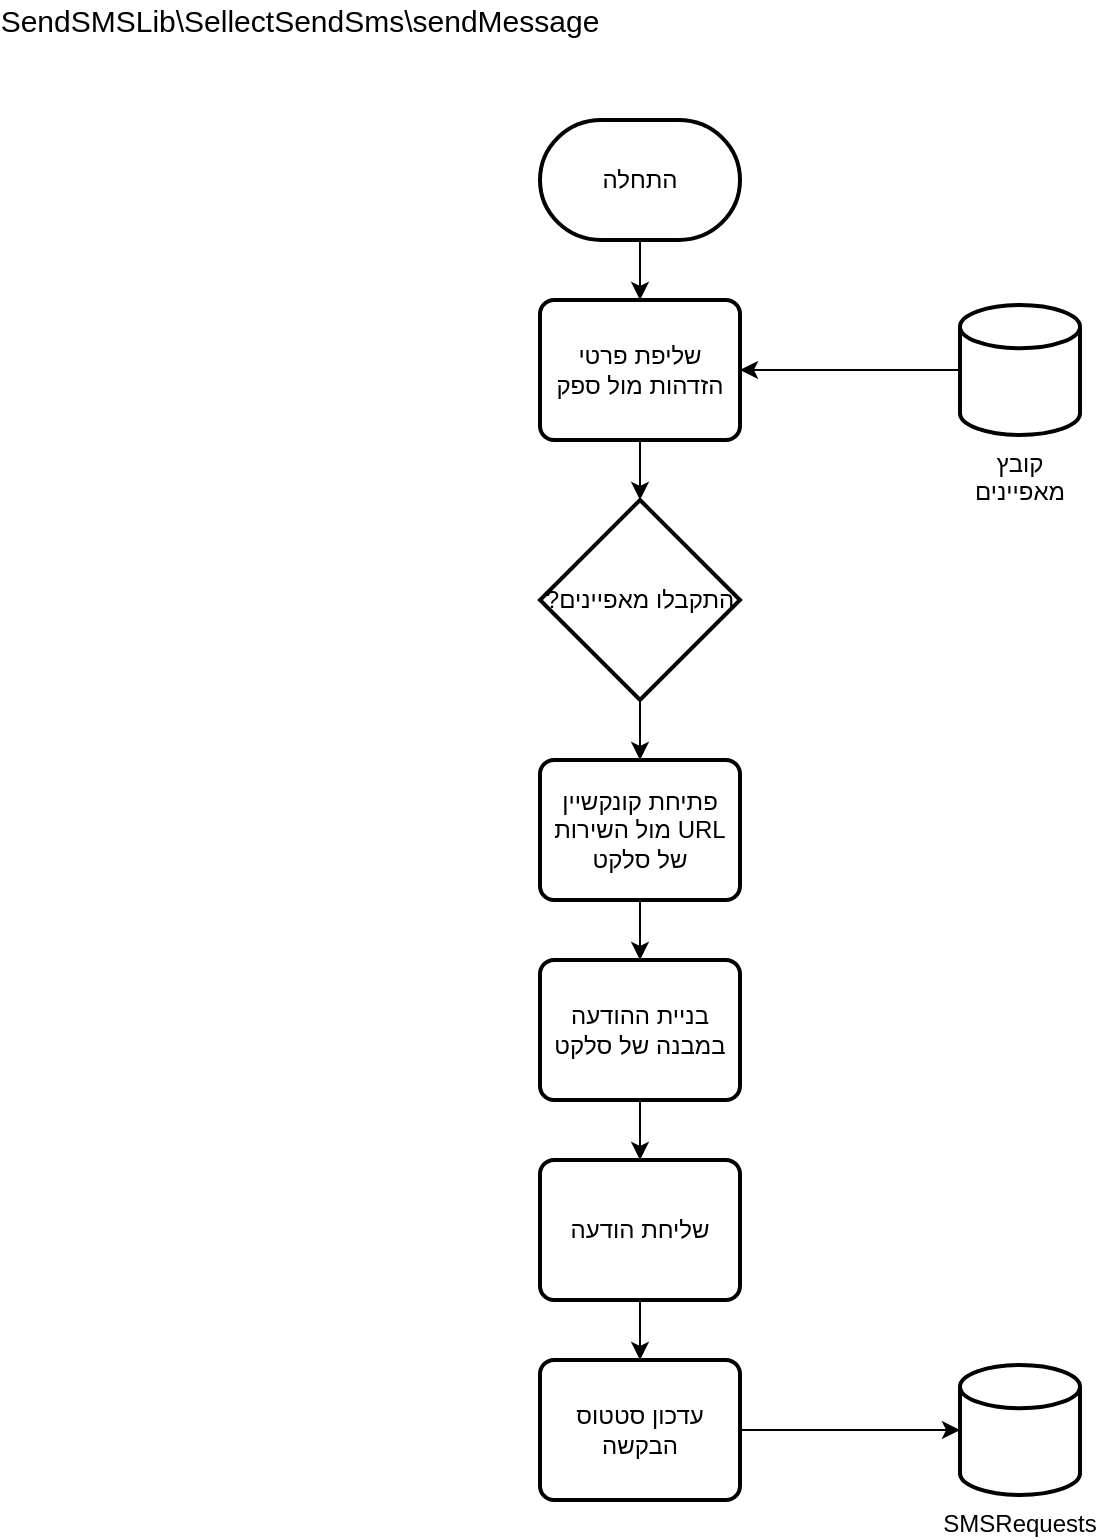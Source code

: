 <mxfile version="10.8.4" type="github"><diagram id="NDyePGVoP6Hqcc2Gr9Ji" name="Page-1"><mxGraphModel dx="544" dy="1864" grid="1" gridSize="10" guides="1" tooltips="1" connect="1" arrows="1" fold="1" page="1" pageScale="1" pageWidth="850" pageHeight="1100" math="0" shadow="0"><root><mxCell id="0"/><mxCell id="1" parent="0"/><mxCell id="mGupG67bbkM2ZKqmyVIW-6" value="" style="edgeStyle=orthogonalEdgeStyle;rounded=0;orthogonalLoop=1;jettySize=auto;html=1;" parent="1" source="mGupG67bbkM2ZKqmyVIW-1" target="mGupG67bbkM2ZKqmyVIW-2" edge="1"><mxGeometry relative="1" as="geometry"/></mxCell><mxCell id="mGupG67bbkM2ZKqmyVIW-1" value="התחלה" style="strokeWidth=2;html=1;shape=mxgraph.flowchart.terminator;whiteSpace=wrap;" parent="1" vertex="1"><mxGeometry x="1130" y="-420" width="100" height="60" as="geometry"/></mxCell><mxCell id="beqC7rv-uSqJYyoSAOYn-1" value="" style="edgeStyle=orthogonalEdgeStyle;rounded=0;orthogonalLoop=1;jettySize=auto;html=1;" edge="1" parent="1" source="mGupG67bbkM2ZKqmyVIW-2" target="mGupG67bbkM2ZKqmyVIW-7"><mxGeometry relative="1" as="geometry"/></mxCell><mxCell id="mGupG67bbkM2ZKqmyVIW-2" value="שליפת פרטי הזדהות מול ספק" style="rounded=1;whiteSpace=wrap;html=1;absoluteArcSize=1;arcSize=14;strokeWidth=2;textDirection=rtl;" parent="1" vertex="1"><mxGeometry x="1130" y="-330" width="100" height="70" as="geometry"/></mxCell><mxCell id="mGupG67bbkM2ZKqmyVIW-5" value="" style="edgeStyle=orthogonalEdgeStyle;rounded=0;orthogonalLoop=1;jettySize=auto;html=1;entryX=1;entryY=0.5;entryDx=0;entryDy=0;" parent="1" source="mGupG67bbkM2ZKqmyVIW-3" target="mGupG67bbkM2ZKqmyVIW-2" edge="1"><mxGeometry relative="1" as="geometry"><mxPoint x="1260" y="-295" as="targetPoint"/></mxGeometry></mxCell><mxCell id="mGupG67bbkM2ZKqmyVIW-3" value="קובץ מאפיינים" style="strokeWidth=2;html=1;shape=mxgraph.flowchart.database;whiteSpace=wrap;fontSize=12;verticalAlign=top;labelPosition=center;verticalLabelPosition=bottom;align=center;" parent="1" vertex="1"><mxGeometry x="1340" y="-327.5" width="60" height="65" as="geometry"/></mxCell><mxCell id="beqC7rv-uSqJYyoSAOYn-3" value="" style="edgeStyle=orthogonalEdgeStyle;rounded=0;orthogonalLoop=1;jettySize=auto;html=1;" edge="1" parent="1" source="mGupG67bbkM2ZKqmyVIW-7" target="beqC7rv-uSqJYyoSAOYn-2"><mxGeometry relative="1" as="geometry"/></mxCell><mxCell id="mGupG67bbkM2ZKqmyVIW-7" value="התקבלו מאפיינים?&lt;br&gt;" style="strokeWidth=2;html=1;shape=mxgraph.flowchart.decision;whiteSpace=wrap;textDirection=rtl;" parent="1" vertex="1"><mxGeometry x="1130" y="-230" width="100" height="100" as="geometry"/></mxCell><mxCell id="beqC7rv-uSqJYyoSAOYn-5" value="" style="edgeStyle=orthogonalEdgeStyle;rounded=0;orthogonalLoop=1;jettySize=auto;html=1;" edge="1" parent="1" source="beqC7rv-uSqJYyoSAOYn-2" target="beqC7rv-uSqJYyoSAOYn-4"><mxGeometry relative="1" as="geometry"/></mxCell><mxCell id="beqC7rv-uSqJYyoSAOYn-2" value="&lt;span lang=&quot;HE&quot; dir=&quot;RTL&quot;&gt;פתיחת קונקשיין &lt;/span&gt;&lt;span&gt;URL&lt;/span&gt;&lt;span lang=&quot;HE&quot; dir=&quot;RTL&quot;&gt; מול השירות של סלקט&lt;/span&gt;" style="rounded=1;whiteSpace=wrap;html=1;absoluteArcSize=1;arcSize=14;strokeWidth=2;textDirection=rtl;" vertex="1" parent="1"><mxGeometry x="1130" y="-100" width="100" height="70" as="geometry"/></mxCell><mxCell id="beqC7rv-uSqJYyoSAOYn-7" value="" style="edgeStyle=orthogonalEdgeStyle;rounded=0;orthogonalLoop=1;jettySize=auto;html=1;" edge="1" parent="1" source="beqC7rv-uSqJYyoSAOYn-4" target="beqC7rv-uSqJYyoSAOYn-6"><mxGeometry relative="1" as="geometry"/></mxCell><mxCell id="beqC7rv-uSqJYyoSAOYn-4" value="&lt;span lang=&quot;HE&quot; dir=&quot;RTL&quot;&gt;בניית ההודעה במבנה של סלקט&lt;/span&gt;&lt;br&gt;" style="rounded=1;whiteSpace=wrap;html=1;absoluteArcSize=1;arcSize=14;strokeWidth=2;textDirection=rtl;" vertex="1" parent="1"><mxGeometry x="1130" width="100" height="70" as="geometry"/></mxCell><mxCell id="beqC7rv-uSqJYyoSAOYn-9" value="" style="edgeStyle=orthogonalEdgeStyle;rounded=0;orthogonalLoop=1;jettySize=auto;html=1;" edge="1" parent="1" source="beqC7rv-uSqJYyoSAOYn-6" target="beqC7rv-uSqJYyoSAOYn-8"><mxGeometry relative="1" as="geometry"/></mxCell><mxCell id="beqC7rv-uSqJYyoSAOYn-6" value="&lt;span lang=&quot;HE&quot; dir=&quot;RTL&quot;&gt;שליחת הודעה&lt;/span&gt;&lt;br&gt;" style="rounded=1;whiteSpace=wrap;html=1;absoluteArcSize=1;arcSize=14;strokeWidth=2;textDirection=rtl;" vertex="1" parent="1"><mxGeometry x="1130" y="100" width="100" height="70" as="geometry"/></mxCell><mxCell id="beqC7rv-uSqJYyoSAOYn-14" style="edgeStyle=orthogonalEdgeStyle;rounded=0;orthogonalLoop=1;jettySize=auto;html=1;entryX=0;entryY=0.5;entryDx=0;entryDy=0;entryPerimeter=0;fontSize=15;" edge="1" parent="1" source="beqC7rv-uSqJYyoSAOYn-8" target="beqC7rv-uSqJYyoSAOYn-11"><mxGeometry relative="1" as="geometry"/></mxCell><mxCell id="beqC7rv-uSqJYyoSAOYn-8" value="&lt;span lang=&quot;HE&quot; dir=&quot;RTL&quot;&gt;עדכון סטטוס הבקשה&lt;/span&gt;&lt;br&gt;" style="rounded=1;whiteSpace=wrap;html=1;absoluteArcSize=1;arcSize=14;strokeWidth=2;textDirection=rtl;" vertex="1" parent="1"><mxGeometry x="1130" y="200" width="100" height="70" as="geometry"/></mxCell><mxCell id="beqC7rv-uSqJYyoSAOYn-10" value="SendSMSLib\SellectSendSms\sendMessage" style="text;html=1;strokeColor=none;fillColor=none;align=center;verticalAlign=middle;whiteSpace=wrap;rounded=0;fontSize=15;" vertex="1" parent="1"><mxGeometry x="880" y="-480" width="260" height="20" as="geometry"/></mxCell><mxCell id="beqC7rv-uSqJYyoSAOYn-11" value="SMSRequests" style="strokeWidth=2;html=1;shape=mxgraph.flowchart.database;whiteSpace=wrap;fontSize=12;verticalAlign=top;labelPosition=center;verticalLabelPosition=bottom;align=center;" vertex="1" parent="1"><mxGeometry x="1340" y="202.5" width="60" height="65" as="geometry"/></mxCell></root></mxGraphModel></diagram></mxfile>